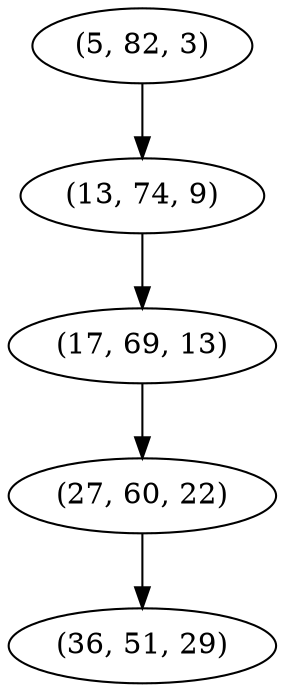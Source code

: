 digraph tree {
    "(5, 82, 3)";
    "(13, 74, 9)";
    "(17, 69, 13)";
    "(27, 60, 22)";
    "(36, 51, 29)";
    "(5, 82, 3)" -> "(13, 74, 9)";
    "(13, 74, 9)" -> "(17, 69, 13)";
    "(17, 69, 13)" -> "(27, 60, 22)";
    "(27, 60, 22)" -> "(36, 51, 29)";
}
